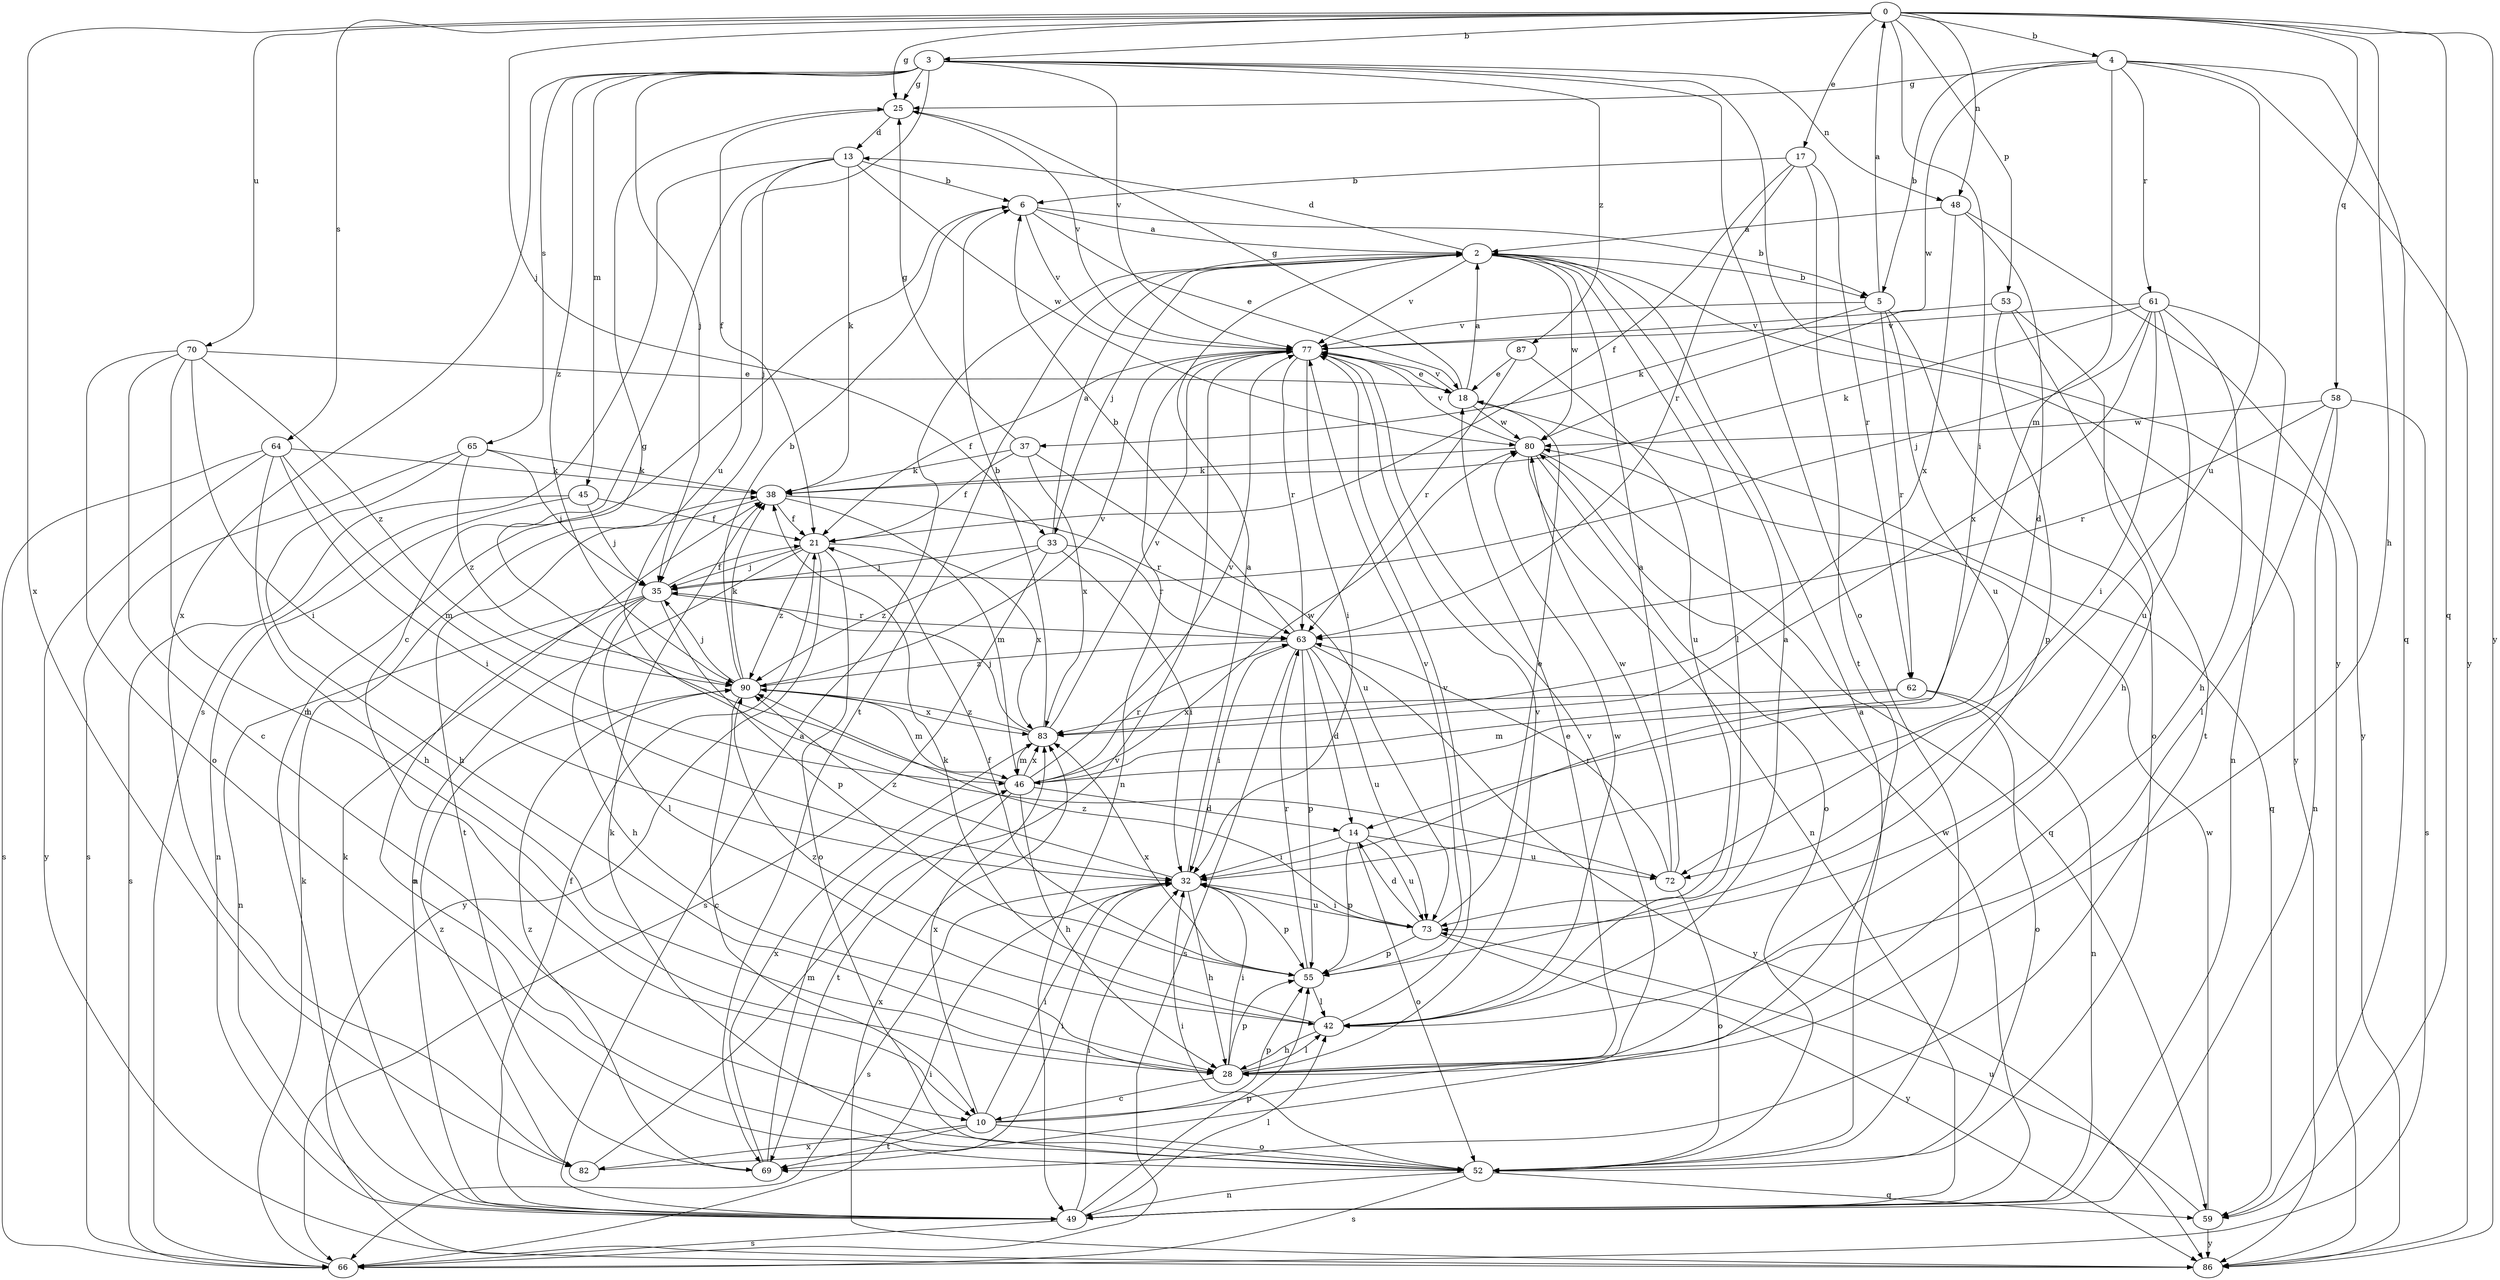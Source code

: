 strict digraph  {
0;
2;
3;
4;
5;
6;
10;
13;
14;
17;
18;
21;
25;
28;
32;
33;
35;
37;
38;
42;
45;
46;
48;
49;
52;
53;
55;
58;
59;
61;
62;
63;
64;
65;
66;
69;
70;
72;
73;
77;
80;
82;
83;
86;
87;
90;
0 -> 3  [label=b];
0 -> 4  [label=b];
0 -> 17  [label=e];
0 -> 25  [label=g];
0 -> 28  [label=h];
0 -> 32  [label=i];
0 -> 33  [label=j];
0 -> 48  [label=n];
0 -> 53  [label=p];
0 -> 58  [label=q];
0 -> 59  [label=q];
0 -> 64  [label=s];
0 -> 70  [label=u];
0 -> 82  [label=x];
0 -> 86  [label=y];
2 -> 5  [label=b];
2 -> 13  [label=d];
2 -> 33  [label=j];
2 -> 42  [label=l];
2 -> 69  [label=t];
2 -> 77  [label=v];
2 -> 80  [label=w];
2 -> 86  [label=y];
3 -> 25  [label=g];
3 -> 35  [label=j];
3 -> 45  [label=m];
3 -> 48  [label=n];
3 -> 52  [label=o];
3 -> 65  [label=s];
3 -> 72  [label=u];
3 -> 77  [label=v];
3 -> 82  [label=x];
3 -> 86  [label=y];
3 -> 87  [label=z];
3 -> 90  [label=z];
4 -> 5  [label=b];
4 -> 25  [label=g];
4 -> 46  [label=m];
4 -> 59  [label=q];
4 -> 61  [label=r];
4 -> 72  [label=u];
4 -> 80  [label=w];
4 -> 86  [label=y];
5 -> 0  [label=a];
5 -> 37  [label=k];
5 -> 52  [label=o];
5 -> 62  [label=r];
5 -> 72  [label=u];
5 -> 77  [label=v];
6 -> 2  [label=a];
6 -> 5  [label=b];
6 -> 18  [label=e];
6 -> 49  [label=n];
6 -> 77  [label=v];
10 -> 32  [label=i];
10 -> 52  [label=o];
10 -> 55  [label=p];
10 -> 69  [label=t];
10 -> 77  [label=v];
10 -> 82  [label=x];
10 -> 83  [label=x];
13 -> 6  [label=b];
13 -> 10  [label=c];
13 -> 35  [label=j];
13 -> 38  [label=k];
13 -> 66  [label=s];
13 -> 80  [label=w];
14 -> 32  [label=i];
14 -> 52  [label=o];
14 -> 55  [label=p];
14 -> 72  [label=u];
14 -> 73  [label=u];
17 -> 6  [label=b];
17 -> 21  [label=f];
17 -> 62  [label=r];
17 -> 63  [label=r];
17 -> 69  [label=t];
18 -> 2  [label=a];
18 -> 25  [label=g];
18 -> 59  [label=q];
18 -> 77  [label=v];
18 -> 80  [label=w];
21 -> 35  [label=j];
21 -> 49  [label=n];
21 -> 52  [label=o];
21 -> 83  [label=x];
21 -> 86  [label=y];
21 -> 90  [label=z];
25 -> 13  [label=d];
25 -> 21  [label=f];
25 -> 77  [label=v];
28 -> 10  [label=c];
28 -> 18  [label=e];
28 -> 32  [label=i];
28 -> 42  [label=l];
28 -> 55  [label=p];
28 -> 77  [label=v];
32 -> 2  [label=a];
32 -> 28  [label=h];
32 -> 55  [label=p];
32 -> 66  [label=s];
32 -> 73  [label=u];
32 -> 90  [label=z];
33 -> 2  [label=a];
33 -> 32  [label=i];
33 -> 35  [label=j];
33 -> 63  [label=r];
33 -> 66  [label=s];
33 -> 90  [label=z];
35 -> 21  [label=f];
35 -> 28  [label=h];
35 -> 42  [label=l];
35 -> 49  [label=n];
35 -> 52  [label=o];
35 -> 55  [label=p];
35 -> 63  [label=r];
37 -> 21  [label=f];
37 -> 25  [label=g];
37 -> 38  [label=k];
37 -> 73  [label=u];
37 -> 83  [label=x];
38 -> 21  [label=f];
38 -> 46  [label=m];
38 -> 63  [label=r];
38 -> 69  [label=t];
42 -> 2  [label=a];
42 -> 28  [label=h];
42 -> 38  [label=k];
42 -> 77  [label=v];
42 -> 80  [label=w];
42 -> 90  [label=z];
45 -> 21  [label=f];
45 -> 35  [label=j];
45 -> 49  [label=n];
45 -> 66  [label=s];
46 -> 14  [label=d];
46 -> 25  [label=g];
46 -> 28  [label=h];
46 -> 63  [label=r];
46 -> 69  [label=t];
46 -> 77  [label=v];
46 -> 80  [label=w];
46 -> 83  [label=x];
48 -> 2  [label=a];
48 -> 14  [label=d];
48 -> 83  [label=x];
48 -> 86  [label=y];
49 -> 2  [label=a];
49 -> 21  [label=f];
49 -> 32  [label=i];
49 -> 38  [label=k];
49 -> 42  [label=l];
49 -> 55  [label=p];
49 -> 66  [label=s];
49 -> 80  [label=w];
52 -> 2  [label=a];
52 -> 32  [label=i];
52 -> 38  [label=k];
52 -> 49  [label=n];
52 -> 59  [label=q];
52 -> 66  [label=s];
53 -> 28  [label=h];
53 -> 55  [label=p];
53 -> 69  [label=t];
53 -> 77  [label=v];
55 -> 21  [label=f];
55 -> 42  [label=l];
55 -> 63  [label=r];
55 -> 77  [label=v];
55 -> 83  [label=x];
58 -> 42  [label=l];
58 -> 49  [label=n];
58 -> 63  [label=r];
58 -> 66  [label=s];
58 -> 80  [label=w];
59 -> 73  [label=u];
59 -> 80  [label=w];
59 -> 86  [label=y];
61 -> 28  [label=h];
61 -> 32  [label=i];
61 -> 35  [label=j];
61 -> 38  [label=k];
61 -> 49  [label=n];
61 -> 73  [label=u];
61 -> 77  [label=v];
61 -> 83  [label=x];
62 -> 46  [label=m];
62 -> 49  [label=n];
62 -> 52  [label=o];
62 -> 83  [label=x];
63 -> 6  [label=b];
63 -> 14  [label=d];
63 -> 32  [label=i];
63 -> 55  [label=p];
63 -> 66  [label=s];
63 -> 73  [label=u];
63 -> 86  [label=y];
63 -> 90  [label=z];
64 -> 28  [label=h];
64 -> 32  [label=i];
64 -> 38  [label=k];
64 -> 46  [label=m];
64 -> 66  [label=s];
64 -> 86  [label=y];
65 -> 28  [label=h];
65 -> 35  [label=j];
65 -> 38  [label=k];
65 -> 66  [label=s];
65 -> 90  [label=z];
66 -> 32  [label=i];
66 -> 38  [label=k];
69 -> 46  [label=m];
69 -> 83  [label=x];
69 -> 90  [label=z];
70 -> 10  [label=c];
70 -> 18  [label=e];
70 -> 28  [label=h];
70 -> 32  [label=i];
70 -> 52  [label=o];
70 -> 90  [label=z];
72 -> 2  [label=a];
72 -> 52  [label=o];
72 -> 63  [label=r];
72 -> 80  [label=w];
73 -> 14  [label=d];
73 -> 18  [label=e];
73 -> 32  [label=i];
73 -> 55  [label=p];
73 -> 86  [label=y];
73 -> 90  [label=z];
77 -> 18  [label=e];
77 -> 21  [label=f];
77 -> 32  [label=i];
77 -> 49  [label=n];
77 -> 63  [label=r];
80 -> 38  [label=k];
80 -> 49  [label=n];
80 -> 52  [label=o];
80 -> 59  [label=q];
80 -> 77  [label=v];
82 -> 32  [label=i];
82 -> 77  [label=v];
82 -> 90  [label=z];
83 -> 6  [label=b];
83 -> 35  [label=j];
83 -> 46  [label=m];
83 -> 77  [label=v];
83 -> 90  [label=z];
86 -> 83  [label=x];
87 -> 18  [label=e];
87 -> 63  [label=r];
87 -> 73  [label=u];
90 -> 6  [label=b];
90 -> 10  [label=c];
90 -> 35  [label=j];
90 -> 38  [label=k];
90 -> 46  [label=m];
90 -> 77  [label=v];
90 -> 83  [label=x];
}
